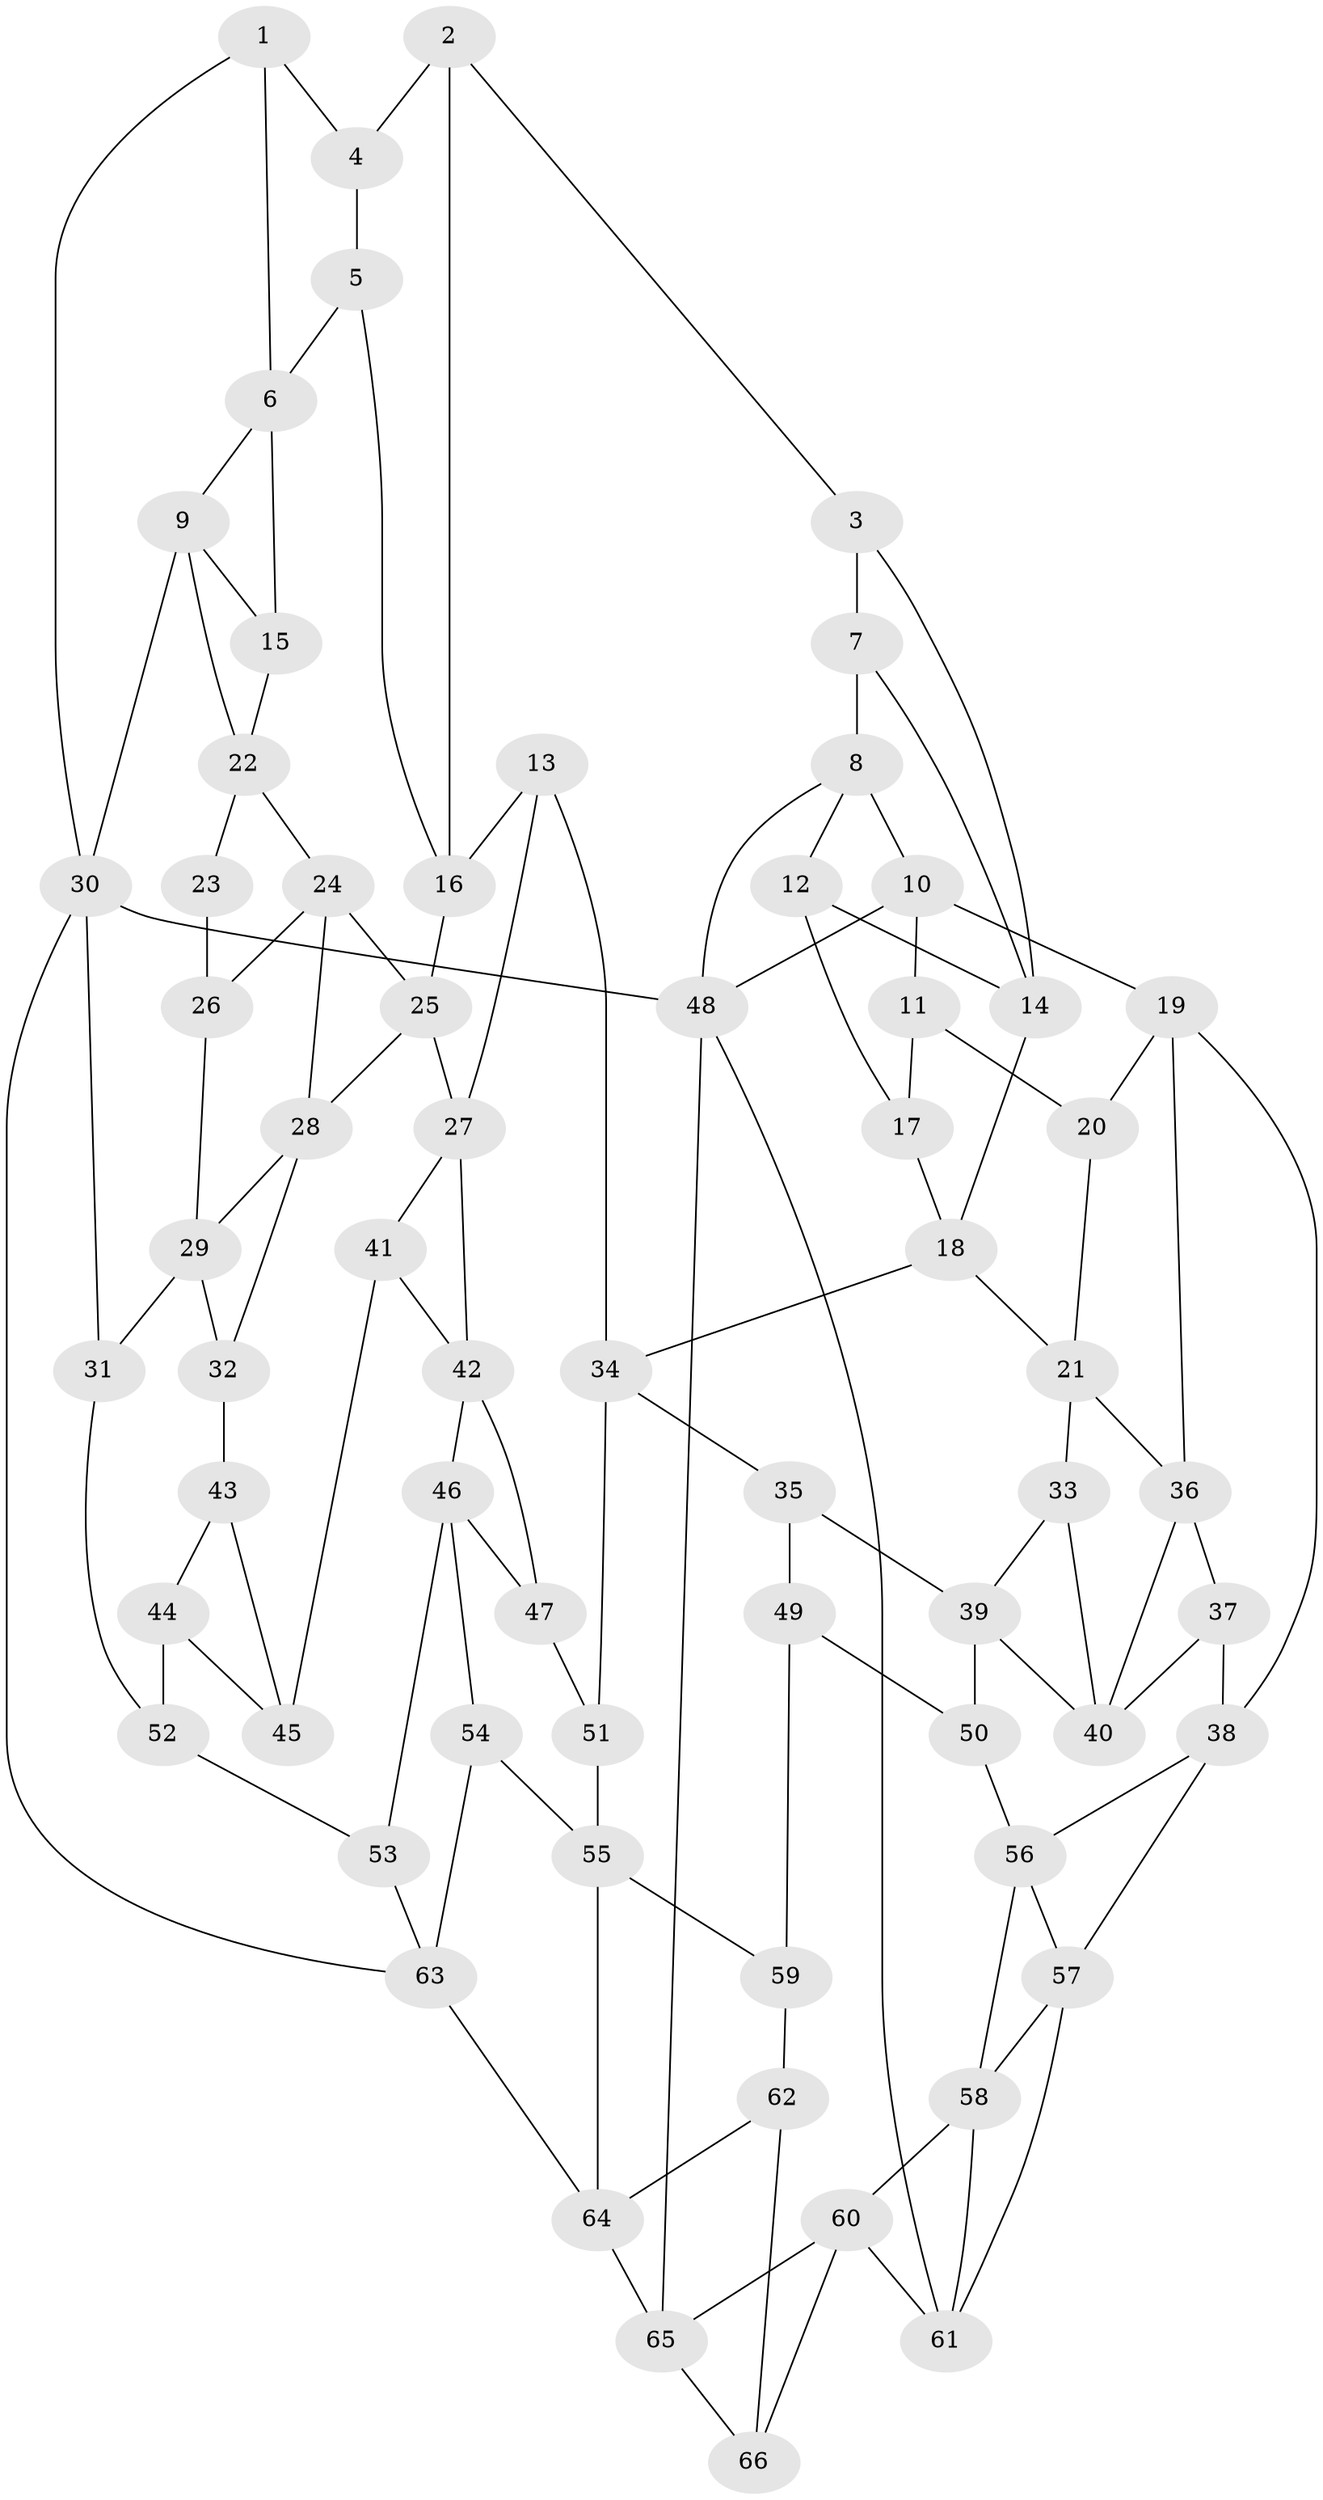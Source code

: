 // original degree distribution, {3: 0.015151515151515152, 4: 0.26515151515151514, 5: 0.4696969696969697, 6: 0.25}
// Generated by graph-tools (version 1.1) at 2025/03/03/09/25 03:03:26]
// undirected, 66 vertices, 116 edges
graph export_dot {
graph [start="1"]
  node [color=gray90,style=filled];
  1;
  2;
  3;
  4;
  5;
  6;
  7;
  8;
  9;
  10;
  11;
  12;
  13;
  14;
  15;
  16;
  17;
  18;
  19;
  20;
  21;
  22;
  23;
  24;
  25;
  26;
  27;
  28;
  29;
  30;
  31;
  32;
  33;
  34;
  35;
  36;
  37;
  38;
  39;
  40;
  41;
  42;
  43;
  44;
  45;
  46;
  47;
  48;
  49;
  50;
  51;
  52;
  53;
  54;
  55;
  56;
  57;
  58;
  59;
  60;
  61;
  62;
  63;
  64;
  65;
  66;
  1 -- 4 [weight=1.0];
  1 -- 6 [weight=1.0];
  1 -- 30 [weight=1.0];
  2 -- 3 [weight=1.0];
  2 -- 4 [weight=1.0];
  2 -- 16 [weight=1.0];
  3 -- 7 [weight=1.0];
  3 -- 14 [weight=1.0];
  4 -- 5 [weight=1.0];
  5 -- 6 [weight=1.0];
  5 -- 16 [weight=1.0];
  6 -- 9 [weight=1.0];
  6 -- 15 [weight=1.0];
  7 -- 8 [weight=2.0];
  7 -- 14 [weight=1.0];
  8 -- 10 [weight=1.0];
  8 -- 12 [weight=1.0];
  8 -- 48 [weight=1.0];
  9 -- 15 [weight=1.0];
  9 -- 22 [weight=1.0];
  9 -- 30 [weight=1.0];
  10 -- 11 [weight=1.0];
  10 -- 19 [weight=1.0];
  10 -- 48 [weight=1.0];
  11 -- 17 [weight=1.0];
  11 -- 20 [weight=2.0];
  12 -- 14 [weight=1.0];
  12 -- 17 [weight=2.0];
  13 -- 16 [weight=1.0];
  13 -- 27 [weight=1.0];
  13 -- 34 [weight=1.0];
  14 -- 18 [weight=1.0];
  15 -- 22 [weight=2.0];
  16 -- 25 [weight=1.0];
  17 -- 18 [weight=1.0];
  18 -- 21 [weight=1.0];
  18 -- 34 [weight=1.0];
  19 -- 20 [weight=1.0];
  19 -- 36 [weight=1.0];
  19 -- 38 [weight=1.0];
  20 -- 21 [weight=1.0];
  21 -- 33 [weight=1.0];
  21 -- 36 [weight=1.0];
  22 -- 23 [weight=2.0];
  22 -- 24 [weight=1.0];
  23 -- 26 [weight=2.0];
  24 -- 25 [weight=1.0];
  24 -- 26 [weight=1.0];
  24 -- 28 [weight=1.0];
  25 -- 27 [weight=1.0];
  25 -- 28 [weight=1.0];
  26 -- 29 [weight=1.0];
  27 -- 41 [weight=1.0];
  27 -- 42 [weight=1.0];
  28 -- 29 [weight=1.0];
  28 -- 32 [weight=1.0];
  29 -- 31 [weight=1.0];
  29 -- 32 [weight=1.0];
  30 -- 31 [weight=1.0];
  30 -- 48 [weight=2.0];
  30 -- 63 [weight=1.0];
  31 -- 52 [weight=1.0];
  32 -- 43 [weight=2.0];
  33 -- 39 [weight=1.0];
  33 -- 40 [weight=1.0];
  34 -- 35 [weight=1.0];
  34 -- 51 [weight=1.0];
  35 -- 39 [weight=1.0];
  35 -- 49 [weight=1.0];
  36 -- 37 [weight=1.0];
  36 -- 40 [weight=1.0];
  37 -- 38 [weight=1.0];
  37 -- 40 [weight=1.0];
  38 -- 56 [weight=1.0];
  38 -- 57 [weight=1.0];
  39 -- 40 [weight=1.0];
  39 -- 50 [weight=1.0];
  41 -- 42 [weight=1.0];
  41 -- 45 [weight=2.0];
  42 -- 46 [weight=1.0];
  42 -- 47 [weight=1.0];
  43 -- 44 [weight=1.0];
  43 -- 45 [weight=1.0];
  44 -- 45 [weight=1.0];
  44 -- 52 [weight=2.0];
  46 -- 47 [weight=1.0];
  46 -- 53 [weight=1.0];
  46 -- 54 [weight=1.0];
  47 -- 51 [weight=2.0];
  48 -- 61 [weight=1.0];
  48 -- 65 [weight=1.0];
  49 -- 50 [weight=1.0];
  49 -- 59 [weight=2.0];
  50 -- 56 [weight=1.0];
  51 -- 55 [weight=1.0];
  52 -- 53 [weight=1.0];
  53 -- 63 [weight=1.0];
  54 -- 55 [weight=1.0];
  54 -- 63 [weight=1.0];
  55 -- 59 [weight=1.0];
  55 -- 64 [weight=1.0];
  56 -- 57 [weight=1.0];
  56 -- 58 [weight=1.0];
  57 -- 58 [weight=1.0];
  57 -- 61 [weight=1.0];
  58 -- 60 [weight=1.0];
  58 -- 61 [weight=1.0];
  59 -- 62 [weight=1.0];
  60 -- 61 [weight=1.0];
  60 -- 65 [weight=1.0];
  60 -- 66 [weight=1.0];
  62 -- 64 [weight=1.0];
  62 -- 66 [weight=2.0];
  63 -- 64 [weight=1.0];
  64 -- 65 [weight=1.0];
  65 -- 66 [weight=1.0];
}

